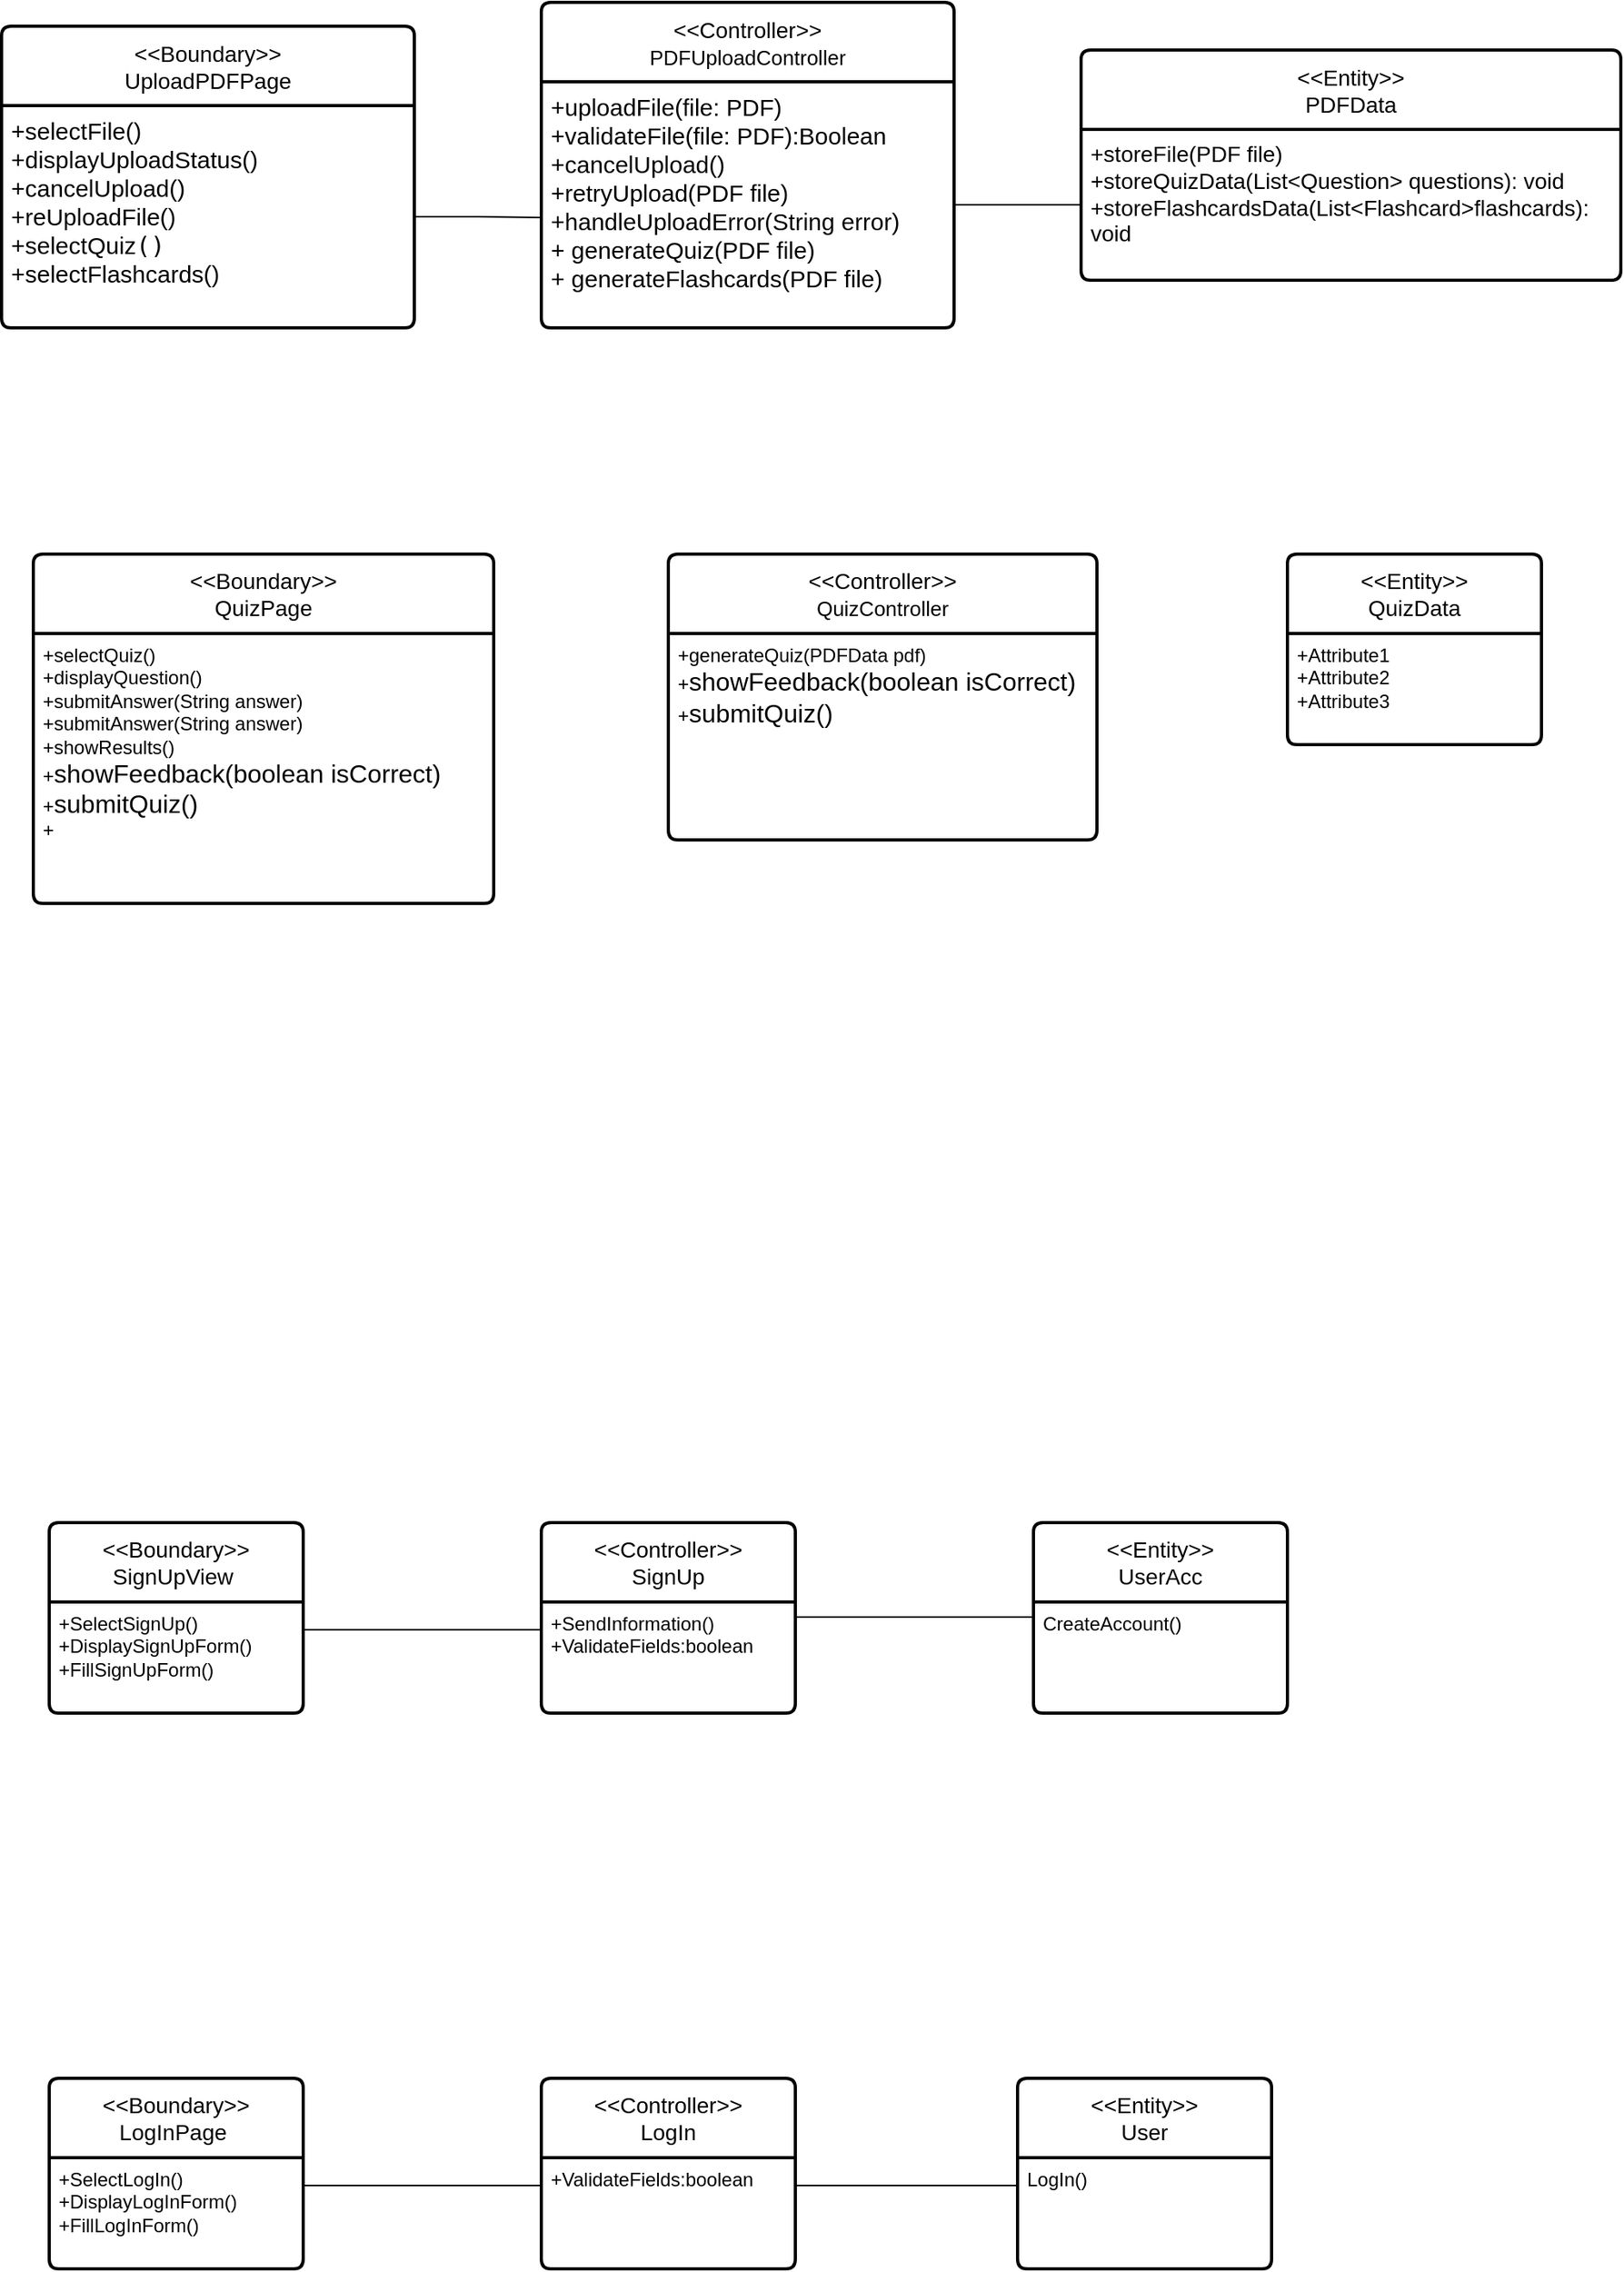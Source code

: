 <mxfile version="26.1.0">
  <diagram name="Page-1" id="e56a1550-8fbb-45ad-956c-1786394a9013">
    <mxGraphModel dx="1122" dy="761" grid="1" gridSize="10" guides="1" tooltips="1" connect="1" arrows="1" fold="1" page="1" pageScale="1" pageWidth="1100" pageHeight="850" background="none" math="0" shadow="0">
      <root>
        <mxCell id="0" />
        <mxCell id="1" parent="0" />
        <mxCell id="oBpY7kK_RExmCe1GZTvU-10" value="&amp;lt;&amp;lt;Boundary&amp;gt;&amp;gt;&lt;div&gt;UploadPDFPage&lt;/div&gt;" style="swimlane;childLayout=stackLayout;horizontal=1;startSize=50;horizontalStack=0;rounded=1;fontSize=14;fontStyle=0;strokeWidth=2;resizeParent=0;resizeLast=1;shadow=0;align=center;arcSize=4;whiteSpace=wrap;html=1;" vertex="1" parent="1">
          <mxGeometry x="340" y="57.5" width="260" height="190" as="geometry" />
        </mxCell>
        <mxCell id="oBpY7kK_RExmCe1GZTvU-11" value="&lt;font style=&quot;font-size: 15px;&quot;&gt;+selectFile()&lt;br&gt;+displayUploadStatus()&lt;br&gt;+cancelUpload()&lt;/font&gt;&lt;div&gt;&lt;font style=&quot;font-size: 15px;&quot;&gt;+reUploadFile()&lt;br&gt;&lt;/font&gt;&lt;/div&gt;&lt;div&gt;&lt;font style=&quot;font-size: 15px;&quot;&gt;&lt;font&gt;+selectQuiz&lt;code data-end=&quot;361&quot; data-start=&quot;347&quot;&gt;()&lt;/code&gt;&lt;/font&gt;&lt;br&gt;&lt;/font&gt;&lt;/div&gt;&lt;div&gt;&lt;font style=&quot;font-size: 15px;&quot;&gt;+selectFlashcards()&lt;/font&gt;&lt;br&gt;&lt;/div&gt;&lt;div&gt;&lt;font style=&quot;font-size: 16px;&quot;&gt;&lt;code data-end=&quot;361&quot; data-start=&quot;347&quot;&gt;&lt;font face=&quot;Verdana&quot;&gt;&lt;br&gt;&lt;/font&gt;&lt;/code&gt;&lt;/font&gt;&lt;/div&gt;&lt;div&gt;&lt;font style=&quot;font-size: 16px;&quot;&gt;&lt;code data-end=&quot;361&quot; data-start=&quot;347&quot;&gt;&lt;br&gt;&lt;/code&gt;&lt;/font&gt;&lt;/div&gt;" style="align=left;strokeColor=none;fillColor=none;spacingLeft=4;spacingRight=4;fontSize=12;verticalAlign=top;resizable=0;rotatable=0;part=1;html=1;whiteSpace=wrap;" vertex="1" parent="oBpY7kK_RExmCe1GZTvU-10">
          <mxGeometry y="50" width="260" height="140" as="geometry" />
        </mxCell>
        <mxCell id="oBpY7kK_RExmCe1GZTvU-14" style="edgeStyle=orthogonalEdgeStyle;rounded=0;orthogonalLoop=1;jettySize=auto;html=1;exitX=0.5;exitY=1;exitDx=0;exitDy=0;" edge="1" parent="oBpY7kK_RExmCe1GZTvU-10" source="oBpY7kK_RExmCe1GZTvU-11" target="oBpY7kK_RExmCe1GZTvU-11">
          <mxGeometry relative="1" as="geometry" />
        </mxCell>
        <mxCell id="oBpY7kK_RExmCe1GZTvU-12" value="&amp;lt;&amp;lt;Controller&amp;gt;&amp;gt;&lt;div&gt;&lt;span style=&quot;text-align: start;&quot;&gt;&lt;font style=&quot;font-size: 13px;&quot;&gt;PDFUploadController&lt;/font&gt;&lt;/span&gt;&lt;/div&gt;" style="swimlane;childLayout=stackLayout;horizontal=1;startSize=50;horizontalStack=0;rounded=1;fontSize=14;fontStyle=0;strokeWidth=2;resizeParent=0;resizeLast=1;shadow=0;dashed=0;align=center;arcSize=4;whiteSpace=wrap;html=1;" vertex="1" parent="1">
          <mxGeometry x="680" y="42.5" width="260" height="205" as="geometry" />
        </mxCell>
        <mxCell id="oBpY7kK_RExmCe1GZTvU-13" value="&lt;font style=&quot;font-size: 15px;&quot;&gt;&lt;font&gt;+uploadFile(file: PDF)&lt;/font&gt;&lt;br&gt;&lt;font&gt;+validateFile(file: PDF):Boolean&lt;/font&gt;&lt;br&gt;&lt;/font&gt;&lt;div&gt;&lt;font style=&quot;font-size: 15px;&quot;&gt;+cancelUpload()&lt;/font&gt;&lt;/div&gt;&lt;div&gt;&lt;font style=&quot;font-size: 15px;&quot;&gt;+retryUpload(PDF file)&lt;/font&gt;&lt;/div&gt;&lt;div&gt;&lt;font style=&quot;font-size: 15px;&quot;&gt;+handleUploadError(String error)&lt;/font&gt;&lt;/div&gt;&lt;div&gt;&lt;font style=&quot;font-size: 15px;&quot;&gt;+&amp;nbsp;generateQuiz(PDF file)&lt;/font&gt;&lt;/div&gt;&lt;div&gt;&lt;font style=&quot;font-size: 15px;&quot;&gt;+&amp;nbsp;generateFlashcards(PDF file)&lt;br&gt;&lt;/font&gt;&lt;div&gt;&lt;span style=&quot;font-size: medium;&quot;&gt;&lt;br&gt;&lt;/span&gt;&lt;/div&gt;&lt;/div&gt;" style="align=left;strokeColor=none;fillColor=none;spacingLeft=4;spacingRight=4;fontSize=12;verticalAlign=top;resizable=0;rotatable=0;part=1;html=1;whiteSpace=wrap;" vertex="1" parent="oBpY7kK_RExmCe1GZTvU-12">
          <mxGeometry y="50" width="260" height="155" as="geometry" />
        </mxCell>
        <mxCell id="oBpY7kK_RExmCe1GZTvU-16" value="&amp;lt;&amp;lt;Entity&amp;gt;&amp;gt;&lt;div&gt;&lt;span style=&quot;text-align: start;&quot;&gt;PDFData&lt;/span&gt;&lt;/div&gt;" style="swimlane;childLayout=stackLayout;horizontal=1;startSize=50;horizontalStack=0;rounded=1;fontSize=14;fontStyle=0;strokeWidth=2;resizeParent=0;resizeLast=1;shadow=0;dashed=0;align=center;arcSize=4;whiteSpace=wrap;html=1;" vertex="1" parent="1">
          <mxGeometry x="1020" y="72.5" width="340" height="145" as="geometry" />
        </mxCell>
        <mxCell id="oBpY7kK_RExmCe1GZTvU-17" value="&lt;font style=&quot;font-size: 14px;&quot;&gt;+storeFile(PDF file)&lt;br&gt;+storeQuizData(List&amp;lt;Question&amp;gt; questions): void&lt;br&gt;+storeFlashcardsData(List&amp;lt;Flashcard&amp;gt;flashcards): void&lt;/font&gt;" style="align=left;strokeColor=none;fillColor=none;spacingLeft=4;spacingRight=4;fontSize=12;verticalAlign=top;resizable=0;rotatable=0;part=1;html=1;whiteSpace=wrap;" vertex="1" parent="oBpY7kK_RExmCe1GZTvU-16">
          <mxGeometry y="50" width="340" height="95" as="geometry" />
        </mxCell>
        <mxCell id="oBpY7kK_RExmCe1GZTvU-18" style="edgeStyle=orthogonalEdgeStyle;rounded=0;orthogonalLoop=1;jettySize=auto;html=1;exitX=0.5;exitY=1;exitDx=0;exitDy=0;" edge="1" parent="oBpY7kK_RExmCe1GZTvU-16" source="oBpY7kK_RExmCe1GZTvU-17" target="oBpY7kK_RExmCe1GZTvU-17">
          <mxGeometry relative="1" as="geometry" />
        </mxCell>
        <mxCell id="oBpY7kK_RExmCe1GZTvU-24" style="edgeStyle=orthogonalEdgeStyle;rounded=0;orthogonalLoop=1;jettySize=auto;html=1;exitX=1;exitY=0.5;exitDx=0;exitDy=0;entryX=0;entryY=0.5;entryDx=0;entryDy=0;startArrow=none;startFill=0;endArrow=none;" edge="1" parent="1" source="oBpY7kK_RExmCe1GZTvU-13" target="oBpY7kK_RExmCe1GZTvU-17">
          <mxGeometry relative="1" as="geometry" />
        </mxCell>
        <mxCell id="oBpY7kK_RExmCe1GZTvU-25" style="edgeStyle=orthogonalEdgeStyle;rounded=0;orthogonalLoop=1;jettySize=auto;html=1;exitX=1;exitY=0.5;exitDx=0;exitDy=0;entryX=-0.001;entryY=0.534;entryDx=0;entryDy=0;entryPerimeter=0;endArrow=none;startFill=0;" edge="1" parent="1" source="oBpY7kK_RExmCe1GZTvU-11" target="oBpY7kK_RExmCe1GZTvU-13">
          <mxGeometry relative="1" as="geometry">
            <Array as="points">
              <mxPoint x="640" y="178" />
              <mxPoint x="680" y="178" />
            </Array>
          </mxGeometry>
        </mxCell>
        <mxCell id="oBpY7kK_RExmCe1GZTvU-26" value="&amp;lt;&amp;lt;Boundary&amp;gt;&amp;gt;&lt;div&gt;QuizPage&lt;/div&gt;" style="swimlane;childLayout=stackLayout;horizontal=1;startSize=50;horizontalStack=0;rounded=1;fontSize=14;fontStyle=0;strokeWidth=2;resizeParent=0;resizeLast=1;shadow=0;dashed=0;align=center;arcSize=4;whiteSpace=wrap;html=1;" vertex="1" parent="1">
          <mxGeometry x="360" y="390" width="290" height="220" as="geometry" />
        </mxCell>
        <mxCell id="oBpY7kK_RExmCe1GZTvU-27" value="+selectQuiz()&lt;br&gt;+displayQuestion()&lt;br&gt;+submitAnswer(String answer)&lt;div&gt;+submitAnswer(String answer)&lt;/div&gt;&lt;div&gt;+showResults()&lt;/div&gt;+&lt;span style=&quot;font-size: medium;&quot;&gt;showFeedback(boolean isCorrect)&lt;/span&gt;&lt;br&gt;+&lt;span style=&quot;font-size: medium;&quot;&gt;submitQuiz()&lt;/span&gt;&lt;div&gt;+&lt;br&gt;&lt;div&gt;&lt;br&gt;&lt;/div&gt;&lt;/div&gt;" style="align=left;strokeColor=none;fillColor=none;spacingLeft=4;spacingRight=4;fontSize=12;verticalAlign=top;resizable=0;rotatable=0;part=1;html=1;whiteSpace=wrap;" vertex="1" parent="oBpY7kK_RExmCe1GZTvU-26">
          <mxGeometry y="50" width="290" height="170" as="geometry" />
        </mxCell>
        <mxCell id="oBpY7kK_RExmCe1GZTvU-28" value="&amp;lt;&amp;lt;Controller&amp;gt;&amp;gt;&lt;div&gt;&lt;span style=&quot;text-align: start;&quot;&gt;&lt;font style=&quot;font-size: 13px;&quot;&gt;QuizController&lt;/font&gt;&lt;/span&gt;&lt;/div&gt;" style="swimlane;childLayout=stackLayout;horizontal=1;startSize=50;horizontalStack=0;rounded=1;fontSize=14;fontStyle=0;strokeWidth=2;resizeParent=0;resizeLast=1;shadow=0;dashed=0;align=center;arcSize=4;whiteSpace=wrap;html=1;" vertex="1" parent="1">
          <mxGeometry x="760" y="390" width="270" height="180" as="geometry" />
        </mxCell>
        <mxCell id="oBpY7kK_RExmCe1GZTvU-29" value="+generateQuiz(PDFData pdf)&lt;br&gt;+&lt;span style=&quot;font-size: medium;&quot;&gt;showFeedback(boolean isCorrect)&lt;/span&gt;&lt;br&gt;+&lt;span style=&quot;font-size: medium;&quot;&gt;submitQuiz()&lt;/span&gt;" style="align=left;strokeColor=none;fillColor=none;spacingLeft=4;spacingRight=4;fontSize=12;verticalAlign=top;resizable=0;rotatable=0;part=1;html=1;whiteSpace=wrap;" vertex="1" parent="oBpY7kK_RExmCe1GZTvU-28">
          <mxGeometry y="50" width="270" height="130" as="geometry" />
        </mxCell>
        <mxCell id="oBpY7kK_RExmCe1GZTvU-30" value="&amp;lt;&amp;lt;Entity&amp;gt;&amp;gt;&lt;div&gt;&lt;span style=&quot;text-align: start;&quot;&gt;QuizData&lt;/span&gt;&lt;/div&gt;" style="swimlane;childLayout=stackLayout;horizontal=1;startSize=50;horizontalStack=0;rounded=1;fontSize=14;fontStyle=0;strokeWidth=2;resizeParent=0;resizeLast=1;shadow=0;dashed=0;align=center;arcSize=4;whiteSpace=wrap;html=1;" vertex="1" parent="1">
          <mxGeometry x="1150" y="390" width="160" height="120" as="geometry" />
        </mxCell>
        <mxCell id="oBpY7kK_RExmCe1GZTvU-31" value="+Attribute1&#xa;+Attribute2&#xa;+Attribute3" style="align=left;strokeColor=none;fillColor=none;spacingLeft=4;spacingRight=4;fontSize=12;verticalAlign=top;resizable=0;rotatable=0;part=1;html=1;whiteSpace=wrap;" vertex="1" parent="oBpY7kK_RExmCe1GZTvU-30">
          <mxGeometry y="50" width="160" height="70" as="geometry" />
        </mxCell>
        <mxCell id="oBpY7kK_RExmCe1GZTvU-35" value="&amp;lt;&amp;lt;Boundary&amp;gt;&amp;gt;&lt;div&gt;SignUpView&amp;nbsp;&lt;/div&gt;" style="swimlane;childLayout=stackLayout;horizontal=1;startSize=50;horizontalStack=0;rounded=1;fontSize=14;fontStyle=0;strokeWidth=2;resizeParent=0;resizeLast=1;shadow=0;dashed=0;align=center;arcSize=4;whiteSpace=wrap;html=1;" vertex="1" parent="1">
          <mxGeometry x="370" y="1000" width="160" height="120" as="geometry" />
        </mxCell>
        <mxCell id="oBpY7kK_RExmCe1GZTvU-36" value="+SelectSignUp()&lt;br&gt;+DisplaySignUpForm()&lt;br&gt;+FillSignUpForm()" style="align=left;strokeColor=none;fillColor=none;spacingLeft=4;spacingRight=4;fontSize=12;verticalAlign=top;resizable=0;rotatable=0;part=1;html=1;whiteSpace=wrap;" vertex="1" parent="oBpY7kK_RExmCe1GZTvU-35">
          <mxGeometry y="50" width="160" height="70" as="geometry" />
        </mxCell>
        <mxCell id="oBpY7kK_RExmCe1GZTvU-37" value="&amp;lt;&amp;lt;Controller&amp;gt;&amp;gt;&lt;div&gt;SignUp&lt;/div&gt;" style="swimlane;childLayout=stackLayout;horizontal=1;startSize=50;horizontalStack=0;rounded=1;fontSize=14;fontStyle=0;strokeWidth=2;resizeParent=0;resizeLast=1;shadow=0;dashed=0;align=center;arcSize=4;whiteSpace=wrap;html=1;" vertex="1" parent="1">
          <mxGeometry x="680" y="1000" width="160" height="120" as="geometry" />
        </mxCell>
        <mxCell id="oBpY7kK_RExmCe1GZTvU-38" value="+SendInformation()&lt;br&gt;+ValidateFields:&lt;font&gt;boolean&lt;/font&gt;&lt;div&gt;&lt;br&gt;&lt;/div&gt;" style="align=left;strokeColor=none;fillColor=none;spacingLeft=4;spacingRight=4;fontSize=12;verticalAlign=top;resizable=0;rotatable=0;part=1;html=1;whiteSpace=wrap;" vertex="1" parent="oBpY7kK_RExmCe1GZTvU-37">
          <mxGeometry y="50" width="160" height="70" as="geometry" />
        </mxCell>
        <mxCell id="oBpY7kK_RExmCe1GZTvU-39" value="&amp;lt;&amp;lt;Entity&amp;gt;&amp;gt;&lt;div&gt;UserAcc&lt;/div&gt;" style="swimlane;childLayout=stackLayout;horizontal=1;startSize=50;horizontalStack=0;rounded=1;fontSize=14;fontStyle=0;strokeWidth=2;resizeParent=0;resizeLast=1;shadow=0;dashed=0;align=center;arcSize=4;whiteSpace=wrap;html=1;" vertex="1" parent="1">
          <mxGeometry x="990" y="1000" width="160" height="120" as="geometry" />
        </mxCell>
        <mxCell id="oBpY7kK_RExmCe1GZTvU-40" value="CreateAccount()" style="align=left;strokeColor=none;fillColor=none;spacingLeft=4;spacingRight=4;fontSize=12;verticalAlign=top;resizable=0;rotatable=0;part=1;html=1;whiteSpace=wrap;" vertex="1" parent="oBpY7kK_RExmCe1GZTvU-39">
          <mxGeometry y="50" width="160" height="70" as="geometry" />
        </mxCell>
        <mxCell id="oBpY7kK_RExmCe1GZTvU-41" style="edgeStyle=orthogonalEdgeStyle;rounded=0;orthogonalLoop=1;jettySize=auto;html=1;exitX=1;exitY=0.25;exitDx=0;exitDy=0;entryX=0;entryY=0.25;entryDx=0;entryDy=0;endArrow=none;startFill=0;" edge="1" parent="1" source="oBpY7kK_RExmCe1GZTvU-36" target="oBpY7kK_RExmCe1GZTvU-38">
          <mxGeometry relative="1" as="geometry" />
        </mxCell>
        <mxCell id="oBpY7kK_RExmCe1GZTvU-42" style="edgeStyle=orthogonalEdgeStyle;rounded=0;orthogonalLoop=1;jettySize=auto;html=1;exitX=1;exitY=0.25;exitDx=0;exitDy=0;entryX=0;entryY=0.25;entryDx=0;entryDy=0;endArrow=none;startFill=0;" edge="1" parent="1">
          <mxGeometry relative="1" as="geometry">
            <mxPoint x="840" y="1059.5" as="sourcePoint" />
            <mxPoint x="990" y="1059.5" as="targetPoint" />
          </mxGeometry>
        </mxCell>
        <mxCell id="oBpY7kK_RExmCe1GZTvU-43" value="&amp;lt;&amp;lt;Boundary&amp;gt;&amp;gt;&lt;div&gt;LogInPage&amp;nbsp;&lt;/div&gt;" style="swimlane;childLayout=stackLayout;horizontal=1;startSize=50;horizontalStack=0;rounded=1;fontSize=14;fontStyle=0;strokeWidth=2;resizeParent=0;resizeLast=1;shadow=0;dashed=0;align=center;arcSize=4;whiteSpace=wrap;html=1;" vertex="1" parent="1">
          <mxGeometry x="370" y="1350" width="160" height="120" as="geometry" />
        </mxCell>
        <mxCell id="oBpY7kK_RExmCe1GZTvU-44" value="+SelectLogIn()&lt;br&gt;+DisplayLogInForm()&lt;br&gt;+FillLogInForm()" style="align=left;strokeColor=none;fillColor=none;spacingLeft=4;spacingRight=4;fontSize=12;verticalAlign=top;resizable=0;rotatable=0;part=1;html=1;whiteSpace=wrap;" vertex="1" parent="oBpY7kK_RExmCe1GZTvU-43">
          <mxGeometry y="50" width="160" height="70" as="geometry" />
        </mxCell>
        <mxCell id="oBpY7kK_RExmCe1GZTvU-45" value="&amp;lt;&amp;lt;Controller&amp;gt;&amp;gt;&lt;div&gt;LogIn&lt;/div&gt;" style="swimlane;childLayout=stackLayout;horizontal=1;startSize=50;horizontalStack=0;rounded=1;fontSize=14;fontStyle=0;strokeWidth=2;resizeParent=0;resizeLast=1;shadow=0;dashed=0;align=center;arcSize=4;whiteSpace=wrap;html=1;" vertex="1" parent="1">
          <mxGeometry x="680" y="1350" width="160" height="120" as="geometry" />
        </mxCell>
        <mxCell id="oBpY7kK_RExmCe1GZTvU-46" value="+ValidateFields:&lt;font&gt;boolean&lt;/font&gt;&lt;div&gt;&lt;br&gt;&lt;/div&gt;" style="align=left;strokeColor=none;fillColor=none;spacingLeft=4;spacingRight=4;fontSize=12;verticalAlign=top;resizable=0;rotatable=0;part=1;html=1;whiteSpace=wrap;" vertex="1" parent="oBpY7kK_RExmCe1GZTvU-45">
          <mxGeometry y="50" width="160" height="70" as="geometry" />
        </mxCell>
        <mxCell id="oBpY7kK_RExmCe1GZTvU-49" value="&amp;lt;&amp;lt;Entity&amp;gt;&amp;gt;&lt;div&gt;User&lt;/div&gt;" style="swimlane;childLayout=stackLayout;horizontal=1;startSize=50;horizontalStack=0;rounded=1;fontSize=14;fontStyle=0;strokeWidth=2;resizeParent=0;resizeLast=1;shadow=0;dashed=0;align=center;arcSize=4;whiteSpace=wrap;html=1;" vertex="1" parent="1">
          <mxGeometry x="980" y="1350" width="160" height="120" as="geometry" />
        </mxCell>
        <mxCell id="oBpY7kK_RExmCe1GZTvU-50" value="LogIn()" style="align=left;strokeColor=none;fillColor=none;spacingLeft=4;spacingRight=4;fontSize=12;verticalAlign=top;resizable=0;rotatable=0;part=1;html=1;whiteSpace=wrap;" vertex="1" parent="oBpY7kK_RExmCe1GZTvU-49">
          <mxGeometry y="50" width="160" height="70" as="geometry" />
        </mxCell>
        <mxCell id="oBpY7kK_RExmCe1GZTvU-53" style="edgeStyle=orthogonalEdgeStyle;rounded=0;orthogonalLoop=1;jettySize=auto;html=1;exitX=1;exitY=0.25;exitDx=0;exitDy=0;entryX=0;entryY=0.25;entryDx=0;entryDy=0;endArrow=none;startFill=0;" edge="1" parent="1" source="oBpY7kK_RExmCe1GZTvU-44" target="oBpY7kK_RExmCe1GZTvU-46">
          <mxGeometry relative="1" as="geometry" />
        </mxCell>
        <mxCell id="oBpY7kK_RExmCe1GZTvU-54" style="edgeStyle=orthogonalEdgeStyle;rounded=0;orthogonalLoop=1;jettySize=auto;html=1;exitX=1;exitY=0.25;exitDx=0;exitDy=0;entryX=0;entryY=0.25;entryDx=0;entryDy=0;endArrow=none;startFill=0;" edge="1" parent="1" source="oBpY7kK_RExmCe1GZTvU-46" target="oBpY7kK_RExmCe1GZTvU-50">
          <mxGeometry relative="1" as="geometry" />
        </mxCell>
      </root>
    </mxGraphModel>
  </diagram>
</mxfile>

